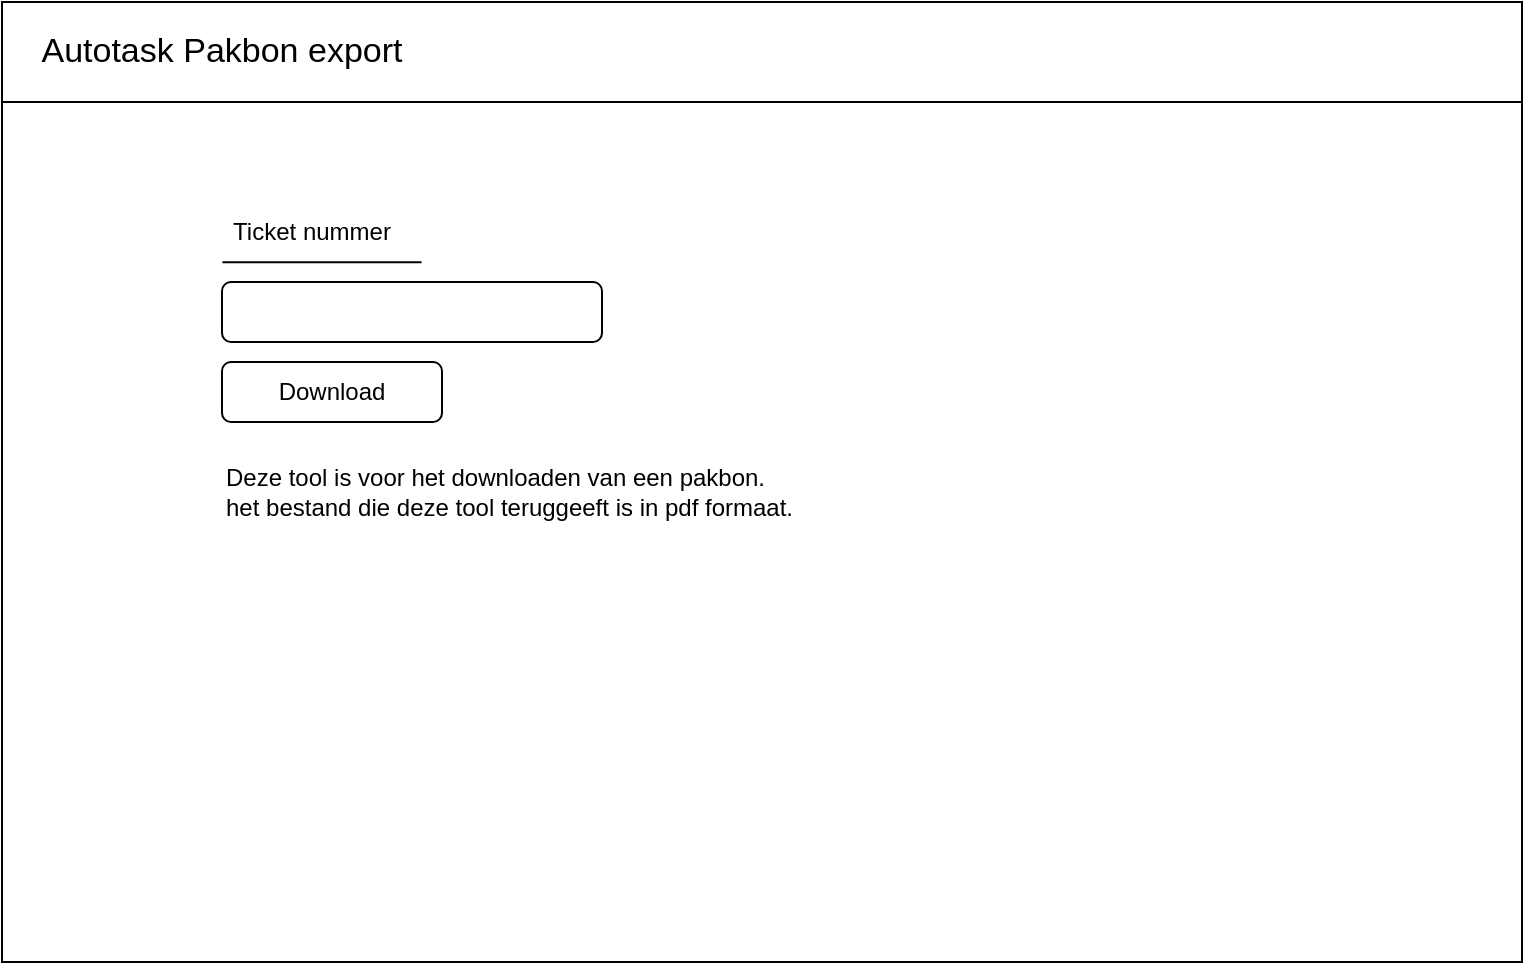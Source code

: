<mxfile version="22.1.3" type="github">
  <diagram name="Page-1" id="p0gM1xDEvpFmaKKsH8pF">
    <mxGraphModel dx="1195" dy="625" grid="1" gridSize="10" guides="1" tooltips="1" connect="1" arrows="1" fold="1" page="1" pageScale="1" pageWidth="850" pageHeight="1100" math="0" shadow="0">
      <root>
        <mxCell id="0" />
        <mxCell id="1" parent="0" />
        <mxCell id="t2_oQDNgdoTVTTn2zNBj-1" value="" style="rounded=0;whiteSpace=wrap;html=1;" vertex="1" parent="1">
          <mxGeometry x="20" y="130" width="760" height="480" as="geometry" />
        </mxCell>
        <mxCell id="t2_oQDNgdoTVTTn2zNBj-2" value="" style="rounded=1;whiteSpace=wrap;html=1;" vertex="1" parent="1">
          <mxGeometry x="130" y="310" width="110" height="30" as="geometry" />
        </mxCell>
        <mxCell id="t2_oQDNgdoTVTTn2zNBj-3" value="" style="rounded=1;whiteSpace=wrap;html=1;" vertex="1" parent="1">
          <mxGeometry x="130" y="270" width="190" height="30" as="geometry" />
        </mxCell>
        <mxCell id="t2_oQDNgdoTVTTn2zNBj-4" value="" style="endArrow=none;html=1;rounded=0;exitX=0.145;exitY=0.271;exitDx=0;exitDy=0;exitPerimeter=0;entryX=0.276;entryY=0.271;entryDx=0;entryDy=0;entryPerimeter=0;" edge="1" parent="1" source="t2_oQDNgdoTVTTn2zNBj-1" target="t2_oQDNgdoTVTTn2zNBj-1">
          <mxGeometry width="50" height="50" relative="1" as="geometry">
            <mxPoint x="400" y="410" as="sourcePoint" />
            <mxPoint x="450" y="360" as="targetPoint" />
          </mxGeometry>
        </mxCell>
        <mxCell id="t2_oQDNgdoTVTTn2zNBj-7" value="" style="rounded=0;whiteSpace=wrap;html=1;" vertex="1" parent="1">
          <mxGeometry x="20" y="130" width="760" height="50" as="geometry" />
        </mxCell>
        <mxCell id="t2_oQDNgdoTVTTn2zNBj-9" value="Autotask Pakbon export" style="text;strokeColor=none;align=center;fillColor=none;html=1;verticalAlign=middle;whiteSpace=wrap;rounded=0;fontSize=17;" vertex="1" parent="1">
          <mxGeometry x="30" y="140" width="200" height="30" as="geometry" />
        </mxCell>
        <mxCell id="t2_oQDNgdoTVTTn2zNBj-12" value="Ticket nummer" style="text;strokeColor=none;align=center;fillColor=none;html=1;verticalAlign=middle;whiteSpace=wrap;rounded=0;" vertex="1" parent="1">
          <mxGeometry x="110" y="230" width="130" height="30" as="geometry" />
        </mxCell>
        <mxCell id="t2_oQDNgdoTVTTn2zNBj-14" value="Download" style="text;strokeColor=none;align=center;fillColor=none;html=1;verticalAlign=middle;whiteSpace=wrap;rounded=0;" vertex="1" parent="1">
          <mxGeometry x="140" y="310" width="90" height="30" as="geometry" />
        </mxCell>
        <mxCell id="t2_oQDNgdoTVTTn2zNBj-15" value="Deze tool is voor het downloaden van een pakbon. het bestand die deze tool teruggeeft is in pdf formaat." style="text;strokeColor=none;align=left;fillColor=none;html=1;verticalAlign=middle;whiteSpace=wrap;rounded=0;" vertex="1" parent="1">
          <mxGeometry x="130" y="330" width="290" height="90" as="geometry" />
        </mxCell>
      </root>
    </mxGraphModel>
  </diagram>
</mxfile>
